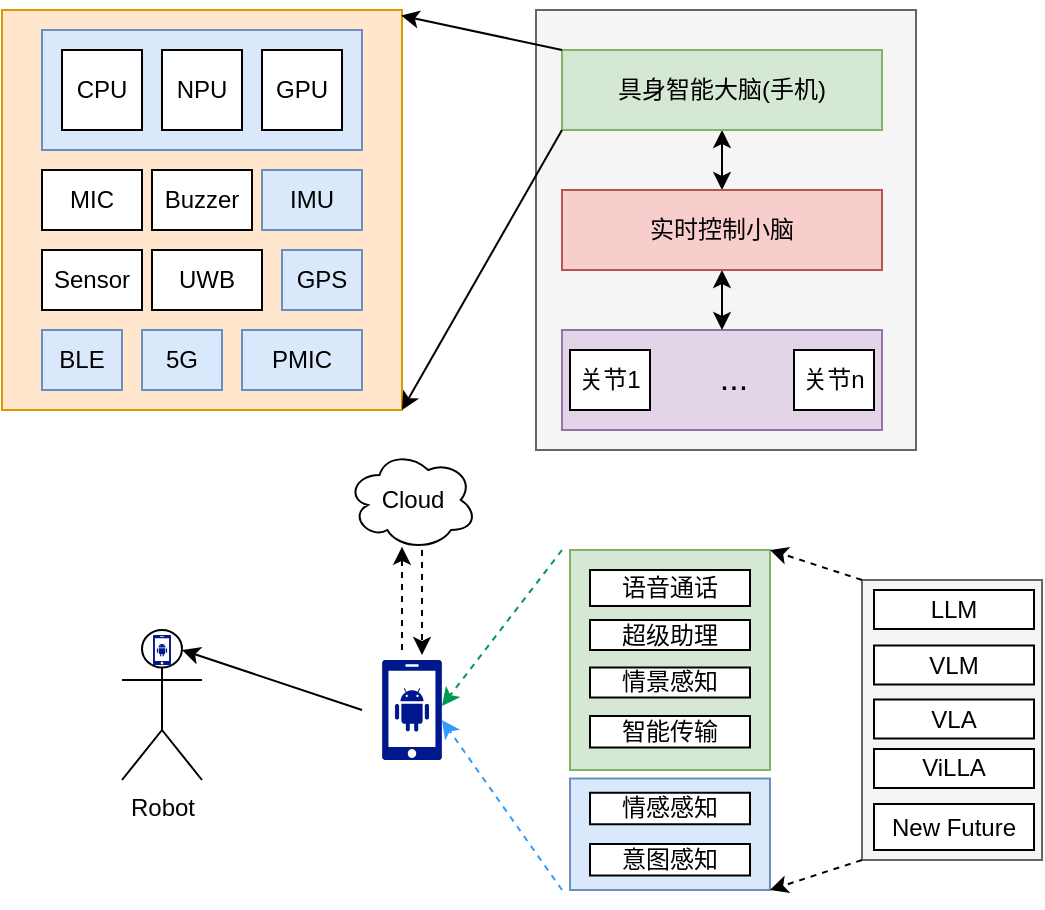 <mxfile version="26.1.0">
  <diagram name="第 1 页" id="d9FgsTTPN8frSzhK8Qig">
    <mxGraphModel dx="478" dy="230" grid="1" gridSize="10" guides="1" tooltips="1" connect="1" arrows="1" fold="1" page="1" pageScale="1" pageWidth="827" pageHeight="1169" math="0" shadow="0">
      <root>
        <mxCell id="0" />
        <mxCell id="1" parent="0" />
        <mxCell id="CI35cIFT2is_V0Kbj9Z2-85" value="" style="rounded=0;whiteSpace=wrap;html=1;fillColor=#f5f5f5;strokeColor=#666666;fontColor=#333333;" vertex="1" parent="1">
          <mxGeometry x="560" y="445" width="90" height="140" as="geometry" />
        </mxCell>
        <mxCell id="CI35cIFT2is_V0Kbj9Z2-83" value="" style="rounded=0;whiteSpace=wrap;html=1;fillColor=#dae8fc;strokeColor=#6c8ebf;" vertex="1" parent="1">
          <mxGeometry x="414" y="544.25" width="100" height="55.75" as="geometry" />
        </mxCell>
        <mxCell id="CI35cIFT2is_V0Kbj9Z2-32" value="" style="rounded=0;whiteSpace=wrap;html=1;fillColor=#f5f5f5;fontColor=#333333;strokeColor=#666666;" vertex="1" parent="1">
          <mxGeometry x="397" y="160" width="190" height="220" as="geometry" />
        </mxCell>
        <mxCell id="CI35cIFT2is_V0Kbj9Z2-29" value="" style="rounded=0;whiteSpace=wrap;html=1;fillColor=#e1d5e7;strokeColor=#9673a6;" vertex="1" parent="1">
          <mxGeometry x="410" y="320" width="160" height="50" as="geometry" />
        </mxCell>
        <mxCell id="CI35cIFT2is_V0Kbj9Z2-25" style="edgeStyle=orthogonalEdgeStyle;rounded=0;orthogonalLoop=1;jettySize=auto;html=1;exitX=0.5;exitY=1;exitDx=0;exitDy=0;entryX=0.5;entryY=0;entryDx=0;entryDy=0;startArrow=classic;startFill=1;strokeColor=#000000;" edge="1" parent="1" source="CI35cIFT2is_V0Kbj9Z2-16" target="CI35cIFT2is_V0Kbj9Z2-24">
          <mxGeometry relative="1" as="geometry" />
        </mxCell>
        <mxCell id="CI35cIFT2is_V0Kbj9Z2-16" value="具身智能大脑(手机)" style="rounded=0;whiteSpace=wrap;html=1;fillColor=#d5e8d4;strokeColor=#82b366;" vertex="1" parent="1">
          <mxGeometry x="410" y="180" width="160" height="40" as="geometry" />
        </mxCell>
        <mxCell id="CI35cIFT2is_V0Kbj9Z2-31" style="edgeStyle=orthogonalEdgeStyle;rounded=0;orthogonalLoop=1;jettySize=auto;html=1;exitX=0.5;exitY=1;exitDx=0;exitDy=0;entryX=0.5;entryY=0;entryDx=0;entryDy=0;startArrow=classic;startFill=1;" edge="1" parent="1" source="CI35cIFT2is_V0Kbj9Z2-24" target="CI35cIFT2is_V0Kbj9Z2-29">
          <mxGeometry relative="1" as="geometry" />
        </mxCell>
        <mxCell id="CI35cIFT2is_V0Kbj9Z2-24" value="实时控制小脑" style="rounded=0;whiteSpace=wrap;html=1;fillColor=#f8cecc;strokeColor=#b85450;" vertex="1" parent="1">
          <mxGeometry x="410" y="250" width="160" height="40" as="geometry" />
        </mxCell>
        <mxCell id="CI35cIFT2is_V0Kbj9Z2-26" value="关节1" style="rounded=0;whiteSpace=wrap;html=1;" vertex="1" parent="1">
          <mxGeometry x="414" y="330" width="40" height="30" as="geometry" />
        </mxCell>
        <mxCell id="CI35cIFT2is_V0Kbj9Z2-28" value="关节n" style="rounded=0;whiteSpace=wrap;html=1;" vertex="1" parent="1">
          <mxGeometry x="526" y="330" width="40" height="30" as="geometry" />
        </mxCell>
        <mxCell id="CI35cIFT2is_V0Kbj9Z2-30" value="..." style="text;strokeColor=none;align=center;fillColor=none;html=1;verticalAlign=middle;whiteSpace=wrap;rounded=0;fontSize=17;" vertex="1" parent="1">
          <mxGeometry x="466" y="330" width="60" height="30" as="geometry" />
        </mxCell>
        <mxCell id="CI35cIFT2is_V0Kbj9Z2-33" value="" style="group" vertex="1" connectable="0" parent="1">
          <mxGeometry x="130" y="160" width="200" height="200" as="geometry" />
        </mxCell>
        <mxCell id="CI35cIFT2is_V0Kbj9Z2-15" value="" style="rounded=0;whiteSpace=wrap;html=1;fillColor=#ffe6cc;strokeColor=#d79b00;" vertex="1" parent="CI35cIFT2is_V0Kbj9Z2-33">
          <mxGeometry width="200" height="200" as="geometry" />
        </mxCell>
        <mxCell id="CI35cIFT2is_V0Kbj9Z2-4" value="" style="rounded=0;whiteSpace=wrap;html=1;fillColor=#dae8fc;strokeColor=#6c8ebf;" vertex="1" parent="CI35cIFT2is_V0Kbj9Z2-33">
          <mxGeometry x="20" y="10" width="160" height="60" as="geometry" />
        </mxCell>
        <mxCell id="CI35cIFT2is_V0Kbj9Z2-1" value="CPU" style="rounded=0;whiteSpace=wrap;html=1;" vertex="1" parent="CI35cIFT2is_V0Kbj9Z2-33">
          <mxGeometry x="30" y="20" width="40" height="40" as="geometry" />
        </mxCell>
        <mxCell id="CI35cIFT2is_V0Kbj9Z2-2" value="NPU" style="rounded=0;whiteSpace=wrap;html=1;" vertex="1" parent="CI35cIFT2is_V0Kbj9Z2-33">
          <mxGeometry x="80" y="20" width="40" height="40" as="geometry" />
        </mxCell>
        <mxCell id="CI35cIFT2is_V0Kbj9Z2-3" value="GPU" style="rounded=0;whiteSpace=wrap;html=1;" vertex="1" parent="CI35cIFT2is_V0Kbj9Z2-33">
          <mxGeometry x="130" y="20" width="40" height="40" as="geometry" />
        </mxCell>
        <mxCell id="CI35cIFT2is_V0Kbj9Z2-6" value="MIC" style="rounded=0;whiteSpace=wrap;html=1;" vertex="1" parent="CI35cIFT2is_V0Kbj9Z2-33">
          <mxGeometry x="20" y="80" width="50" height="30" as="geometry" />
        </mxCell>
        <mxCell id="CI35cIFT2is_V0Kbj9Z2-7" value="Buzzer" style="rounded=0;whiteSpace=wrap;html=1;" vertex="1" parent="CI35cIFT2is_V0Kbj9Z2-33">
          <mxGeometry x="75" y="80" width="50" height="30" as="geometry" />
        </mxCell>
        <mxCell id="CI35cIFT2is_V0Kbj9Z2-8" value="IMU" style="rounded=0;whiteSpace=wrap;html=1;fillColor=#dae8fc;strokeColor=#6c8ebf;" vertex="1" parent="CI35cIFT2is_V0Kbj9Z2-33">
          <mxGeometry x="130" y="80" width="50" height="30" as="geometry" />
        </mxCell>
        <mxCell id="CI35cIFT2is_V0Kbj9Z2-9" value="Sensor" style="rounded=0;whiteSpace=wrap;html=1;" vertex="1" parent="CI35cIFT2is_V0Kbj9Z2-33">
          <mxGeometry x="20" y="120" width="50" height="30" as="geometry" />
        </mxCell>
        <mxCell id="CI35cIFT2is_V0Kbj9Z2-10" value="UWB" style="rounded=0;whiteSpace=wrap;html=1;" vertex="1" parent="CI35cIFT2is_V0Kbj9Z2-33">
          <mxGeometry x="75" y="120" width="55" height="30" as="geometry" />
        </mxCell>
        <mxCell id="CI35cIFT2is_V0Kbj9Z2-11" value="GPS" style="rounded=0;whiteSpace=wrap;html=1;fillColor=#dae8fc;strokeColor=#6c8ebf;" vertex="1" parent="CI35cIFT2is_V0Kbj9Z2-33">
          <mxGeometry x="140" y="120" width="40" height="30" as="geometry" />
        </mxCell>
        <mxCell id="CI35cIFT2is_V0Kbj9Z2-12" value="BLE" style="rounded=0;whiteSpace=wrap;html=1;fillColor=#dae8fc;strokeColor=#6c8ebf;" vertex="1" parent="CI35cIFT2is_V0Kbj9Z2-33">
          <mxGeometry x="20" y="160" width="40" height="30" as="geometry" />
        </mxCell>
        <mxCell id="CI35cIFT2is_V0Kbj9Z2-13" value="5G" style="rounded=0;whiteSpace=wrap;html=1;fillColor=#dae8fc;strokeColor=#6c8ebf;" vertex="1" parent="CI35cIFT2is_V0Kbj9Z2-33">
          <mxGeometry x="70" y="160" width="40" height="30" as="geometry" />
        </mxCell>
        <mxCell id="CI35cIFT2is_V0Kbj9Z2-14" value="PMIC" style="rounded=0;whiteSpace=wrap;html=1;fillColor=#dae8fc;strokeColor=#6c8ebf;" vertex="1" parent="CI35cIFT2is_V0Kbj9Z2-33">
          <mxGeometry x="120" y="160" width="60" height="30" as="geometry" />
        </mxCell>
        <mxCell id="CI35cIFT2is_V0Kbj9Z2-35" value="" style="endArrow=classic;html=1;rounded=0;entryX=0.998;entryY=0.014;entryDx=0;entryDy=0;entryPerimeter=0;exitX=0;exitY=0;exitDx=0;exitDy=0;" edge="1" parent="1" source="CI35cIFT2is_V0Kbj9Z2-16" target="CI35cIFT2is_V0Kbj9Z2-15">
          <mxGeometry width="50" height="50" relative="1" as="geometry">
            <mxPoint x="320" y="270" as="sourcePoint" />
            <mxPoint x="370" y="220" as="targetPoint" />
          </mxGeometry>
        </mxCell>
        <mxCell id="CI35cIFT2is_V0Kbj9Z2-36" value="" style="endArrow=classic;html=1;rounded=0;entryX=1;entryY=1;entryDx=0;entryDy=0;exitX=0;exitY=1;exitDx=0;exitDy=0;" edge="1" parent="1" source="CI35cIFT2is_V0Kbj9Z2-16" target="CI35cIFT2is_V0Kbj9Z2-15">
          <mxGeometry width="50" height="50" relative="1" as="geometry">
            <mxPoint x="340" y="300" as="sourcePoint" />
            <mxPoint x="390" y="250" as="targetPoint" />
          </mxGeometry>
        </mxCell>
        <mxCell id="CI35cIFT2is_V0Kbj9Z2-44" value="" style="sketch=0;aspect=fixed;pointerEvents=1;shadow=0;dashed=0;html=1;strokeColor=none;labelPosition=center;verticalLabelPosition=bottom;verticalAlign=top;align=center;fillColor=#00188D;shape=mxgraph.mscae.enterprise.android_phone" vertex="1" parent="1">
          <mxGeometry x="320" y="485" width="30" height="50" as="geometry" />
        </mxCell>
        <mxCell id="CI35cIFT2is_V0Kbj9Z2-46" value="Cloud" style="ellipse;shape=cloud;whiteSpace=wrap;html=1;" vertex="1" parent="1">
          <mxGeometry x="302.5" y="380" width="65" height="50" as="geometry" />
        </mxCell>
        <mxCell id="CI35cIFT2is_V0Kbj9Z2-50" value="" style="group" vertex="1" connectable="0" parent="1">
          <mxGeometry x="190" y="470" width="145" height="134" as="geometry" />
        </mxCell>
        <mxCell id="CI35cIFT2is_V0Kbj9Z2-42" value="Robot" style="shape=umlActor;verticalLabelPosition=bottom;verticalAlign=top;html=1;outlineConnect=0;" vertex="1" parent="CI35cIFT2is_V0Kbj9Z2-50">
          <mxGeometry width="40" height="75" as="geometry" />
        </mxCell>
        <mxCell id="CI35cIFT2is_V0Kbj9Z2-47" value="" style="sketch=0;aspect=fixed;pointerEvents=1;shadow=0;dashed=0;html=1;strokeColor=none;labelPosition=center;verticalLabelPosition=bottom;verticalAlign=top;align=center;fillColor=#00188D;shape=mxgraph.mscae.enterprise.android_phone" vertex="1" parent="CI35cIFT2is_V0Kbj9Z2-50">
          <mxGeometry x="15.5" y="2.5" width="9" height="15" as="geometry" />
        </mxCell>
        <mxCell id="CI35cIFT2is_V0Kbj9Z2-51" value="" style="endArrow=classic;html=1;rounded=0;" edge="1" parent="1">
          <mxGeometry width="50" height="50" relative="1" as="geometry">
            <mxPoint x="310" y="510" as="sourcePoint" />
            <mxPoint x="220" y="480" as="targetPoint" />
          </mxGeometry>
        </mxCell>
        <mxCell id="CI35cIFT2is_V0Kbj9Z2-54" value="" style="endArrow=classic;html=1;rounded=0;dashed=1;strokeColor=light-dark(#3399FF,#8282FF);" edge="1" parent="1">
          <mxGeometry width="50" height="50" relative="1" as="geometry">
            <mxPoint x="410" y="600" as="sourcePoint" />
            <mxPoint x="350" y="515" as="targetPoint" />
          </mxGeometry>
        </mxCell>
        <mxCell id="CI35cIFT2is_V0Kbj9Z2-55" value="" style="endArrow=classic;html=1;rounded=0;dashed=1;strokeColor=#00994D;" edge="1" parent="1">
          <mxGeometry width="50" height="50" relative="1" as="geometry">
            <mxPoint x="410" y="430" as="sourcePoint" />
            <mxPoint x="350" y="508" as="targetPoint" />
          </mxGeometry>
        </mxCell>
        <mxCell id="CI35cIFT2is_V0Kbj9Z2-56" value="LLM" style="rounded=0;whiteSpace=wrap;html=1;" vertex="1" parent="1">
          <mxGeometry x="566" y="450" width="80" height="19.5" as="geometry" />
        </mxCell>
        <mxCell id="CI35cIFT2is_V0Kbj9Z2-57" value="VLM" style="rounded=0;whiteSpace=wrap;html=1;" vertex="1" parent="1">
          <mxGeometry x="566" y="477.75" width="80" height="19.5" as="geometry" />
        </mxCell>
        <mxCell id="CI35cIFT2is_V0Kbj9Z2-58" value="VLA" style="rounded=0;whiteSpace=wrap;html=1;" vertex="1" parent="1">
          <mxGeometry x="566" y="504.75" width="80" height="19.5" as="geometry" />
        </mxCell>
        <mxCell id="CI35cIFT2is_V0Kbj9Z2-59" value="ViLLA" style="rounded=0;whiteSpace=wrap;html=1;" vertex="1" parent="1">
          <mxGeometry x="566" y="529.5" width="80" height="19.5" as="geometry" />
        </mxCell>
        <mxCell id="CI35cIFT2is_V0Kbj9Z2-62" value="" style="group;fillColor=#dae8fc;strokeColor=#6c8ebf;container=0;" vertex="1" connectable="0" parent="1">
          <mxGeometry x="414" y="430" width="100" height="110" as="geometry" />
        </mxCell>
        <mxCell id="CI35cIFT2is_V0Kbj9Z2-63" value="情感感知" style="rounded=0;whiteSpace=wrap;html=1;" vertex="1" parent="1">
          <mxGeometry x="424" y="551.38" width="80" height="15.75" as="geometry" />
        </mxCell>
        <mxCell id="CI35cIFT2is_V0Kbj9Z2-64" value="意图感知" style="rounded=0;whiteSpace=wrap;html=1;" vertex="1" parent="1">
          <mxGeometry x="424" y="577" width="80" height="15.75" as="geometry" />
        </mxCell>
        <mxCell id="CI35cIFT2is_V0Kbj9Z2-65" value="" style="endArrow=classic;html=1;rounded=0;entryX=0.423;entryY=0.968;entryDx=0;entryDy=0;entryPerimeter=0;dashed=1;" edge="1" parent="1" target="CI35cIFT2is_V0Kbj9Z2-46">
          <mxGeometry width="50" height="50" relative="1" as="geometry">
            <mxPoint x="330" y="480" as="sourcePoint" />
            <mxPoint x="360" y="440" as="targetPoint" />
          </mxGeometry>
        </mxCell>
        <mxCell id="CI35cIFT2is_V0Kbj9Z2-66" value="" style="endArrow=classic;html=1;rounded=0;exitX=0.577;exitY=1;exitDx=0;exitDy=0;exitPerimeter=0;dashed=1;" edge="1" parent="1" source="CI35cIFT2is_V0Kbj9Z2-46">
          <mxGeometry width="50" height="50" relative="1" as="geometry">
            <mxPoint x="338.25" y="430" as="sourcePoint" />
            <mxPoint x="340" y="482.5" as="targetPoint" />
          </mxGeometry>
        </mxCell>
        <mxCell id="CI35cIFT2is_V0Kbj9Z2-61" value="" style="rounded=0;whiteSpace=wrap;html=1;fillColor=#d5e8d4;strokeColor=#82b366;" vertex="1" parent="1">
          <mxGeometry x="414" y="430" width="100" height="110" as="geometry" />
        </mxCell>
        <mxCell id="CI35cIFT2is_V0Kbj9Z2-45" value="语音通话" style="rounded=0;whiteSpace=wrap;html=1;" vertex="1" parent="1">
          <mxGeometry x="424" y="440" width="80" height="18" as="geometry" />
        </mxCell>
        <mxCell id="CI35cIFT2is_V0Kbj9Z2-48" value="超级助理" style="rounded=0;whiteSpace=wrap;html=1;" vertex="1" parent="1">
          <mxGeometry x="424" y="465" width="80" height="15" as="geometry" />
        </mxCell>
        <mxCell id="CI35cIFT2is_V0Kbj9Z2-52" value="智能传输" style="rounded=0;whiteSpace=wrap;html=1;" vertex="1" parent="1">
          <mxGeometry x="424" y="513" width="80" height="15.75" as="geometry" />
        </mxCell>
        <mxCell id="CI35cIFT2is_V0Kbj9Z2-60" value="情景感知" style="rounded=0;whiteSpace=wrap;html=1;" vertex="1" parent="1">
          <mxGeometry x="424" y="488.75" width="80" height="15" as="geometry" />
        </mxCell>
        <mxCell id="CI35cIFT2is_V0Kbj9Z2-84" value="New Future" style="rounded=0;whiteSpace=wrap;html=1;" vertex="1" parent="1">
          <mxGeometry x="566" y="557" width="80" height="23" as="geometry" />
        </mxCell>
        <mxCell id="CI35cIFT2is_V0Kbj9Z2-88" value="" style="endArrow=classic;html=1;rounded=0;dashed=1;strokeColor=light-dark(#000000,#8282FF);exitX=0;exitY=1;exitDx=0;exitDy=0;" edge="1" parent="1" source="CI35cIFT2is_V0Kbj9Z2-85">
          <mxGeometry width="50" height="50" relative="1" as="geometry">
            <mxPoint x="574" y="685" as="sourcePoint" />
            <mxPoint x="514" y="600" as="targetPoint" />
          </mxGeometry>
        </mxCell>
        <mxCell id="CI35cIFT2is_V0Kbj9Z2-89" value="" style="endArrow=classic;html=1;rounded=0;dashed=1;strokeColor=light-dark(#000000,#8282FF);exitX=0;exitY=0;exitDx=0;exitDy=0;" edge="1" parent="1" source="CI35cIFT2is_V0Kbj9Z2-85">
          <mxGeometry width="50" height="50" relative="1" as="geometry">
            <mxPoint x="560" y="415" as="sourcePoint" />
            <mxPoint x="514" y="430" as="targetPoint" />
          </mxGeometry>
        </mxCell>
      </root>
    </mxGraphModel>
  </diagram>
</mxfile>
